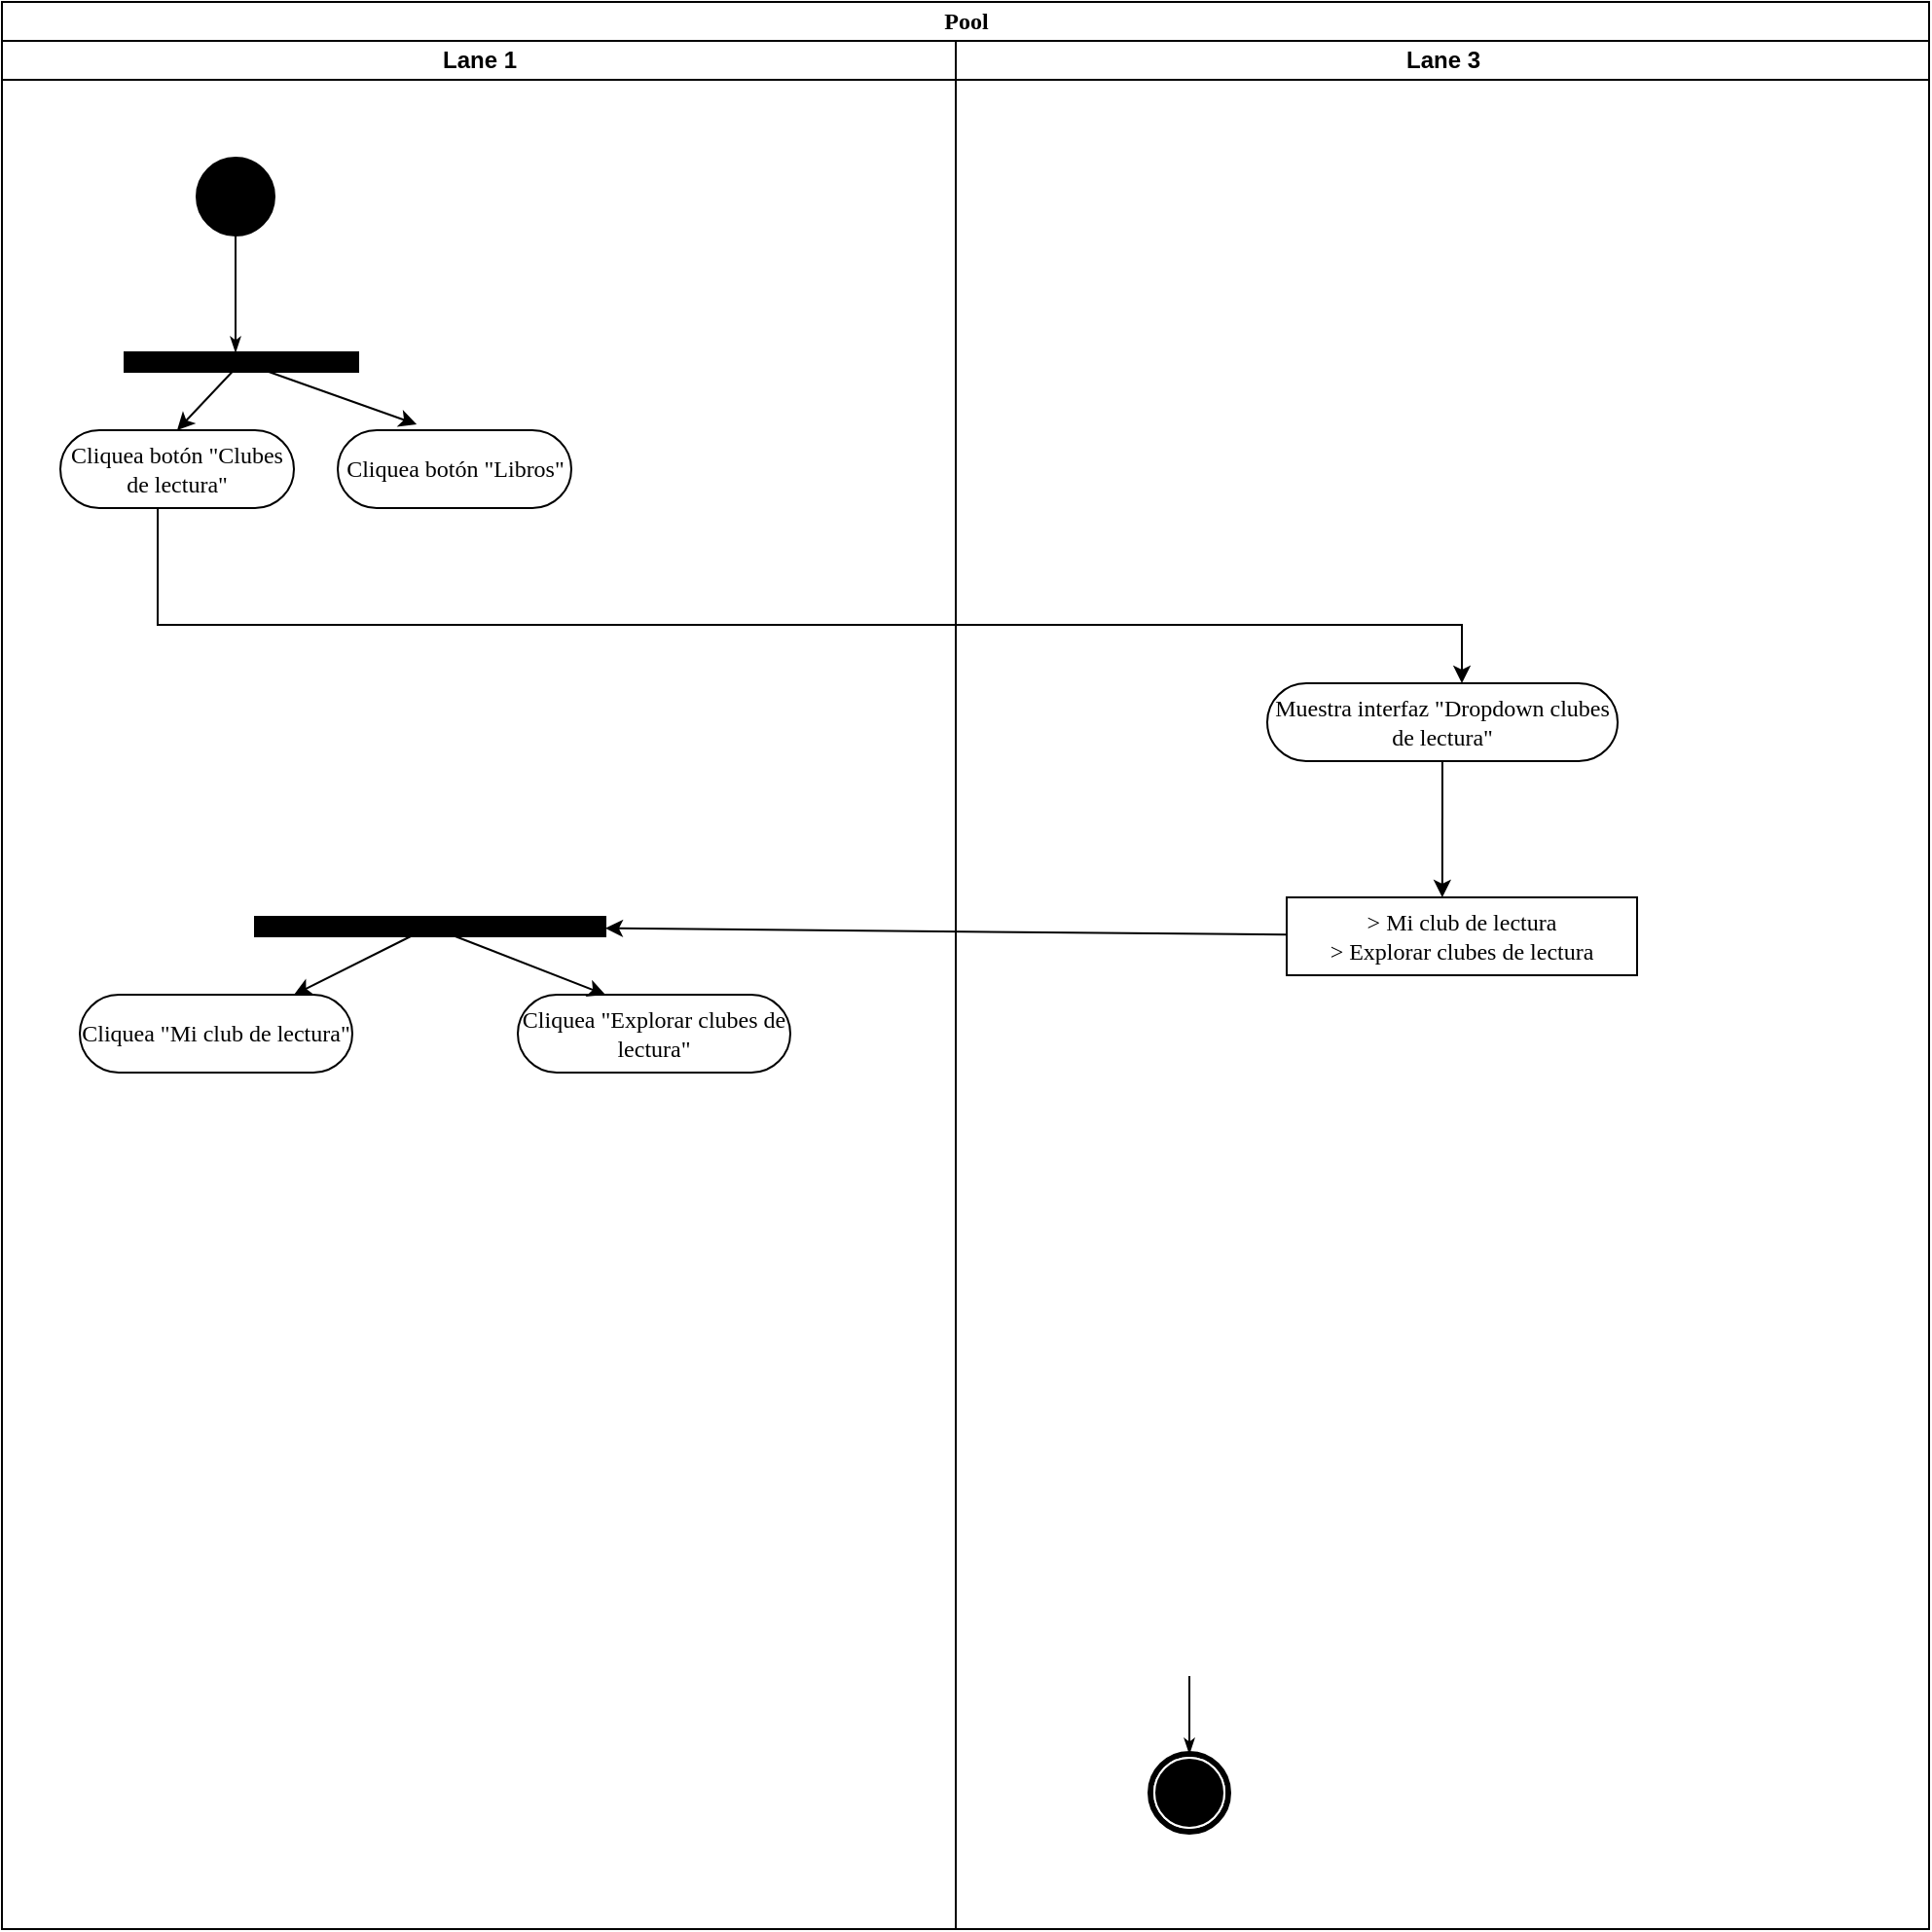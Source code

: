 <mxfile version="12.1.9" type="github" pages="1">
  <diagram name="Page-1" id="0783ab3e-0a74-02c8-0abd-f7b4e66b4bec">
    <mxGraphModel dx="1024" dy="561" grid="1" gridSize="10" guides="1" tooltips="1" connect="1" arrows="1" fold="1" page="1" pageScale="1" pageWidth="850" pageHeight="1100" background="#ffffff" math="0" shadow="0">
      <root>
        <mxCell id="0"/>
        <mxCell id="1" parent="0"/>
        <mxCell id="1c1d494c118603dd-1" value="Pool" style="swimlane;html=1;childLayout=stackLayout;startSize=20;rounded=0;shadow=0;comic=0;labelBackgroundColor=none;strokeColor=#000000;strokeWidth=1;fillColor=#ffffff;fontFamily=Verdana;fontSize=12;fontColor=#000000;align=center;" parent="1" vertex="1">
          <mxGeometry x="40" y="20" width="990" height="990" as="geometry"/>
        </mxCell>
        <mxCell id="n3SkGMCZbg7LG-9alkwq-2" value="" style="edgeStyle=orthogonalEdgeStyle;rounded=0;orthogonalLoop=1;jettySize=auto;html=1;exitX=0.417;exitY=1;exitDx=0;exitDy=0;exitPerimeter=0;" edge="1" parent="1c1d494c118603dd-1" source="n3SkGMCZbg7LG-9alkwq-7" target="n3SkGMCZbg7LG-9alkwq-1">
          <mxGeometry relative="1" as="geometry">
            <mxPoint x="80" y="200" as="sourcePoint"/>
            <Array as="points">
              <mxPoint x="80" y="320"/>
              <mxPoint x="750" y="320"/>
            </Array>
          </mxGeometry>
        </mxCell>
        <mxCell id="1c1d494c118603dd-2" value="Lane 1" style="swimlane;html=1;startSize=20;" parent="1c1d494c118603dd-1" vertex="1">
          <mxGeometry y="20" width="490" height="970" as="geometry"/>
        </mxCell>
        <mxCell id="60571a20871a0731-4" value="" style="ellipse;whiteSpace=wrap;html=1;rounded=0;shadow=0;comic=0;labelBackgroundColor=none;strokeColor=#000000;strokeWidth=1;fillColor=#000000;fontFamily=Verdana;fontSize=12;fontColor=#000000;align=center;" parent="1c1d494c118603dd-2" vertex="1">
          <mxGeometry x="100" y="60" width="40" height="40" as="geometry"/>
        </mxCell>
        <mxCell id="1c1d494c118603dd-27" style="edgeStyle=orthogonalEdgeStyle;rounded=0;html=1;labelBackgroundColor=none;startArrow=none;startFill=0;startSize=5;endArrow=classicThin;endFill=1;endSize=5;jettySize=auto;orthogonalLoop=1;strokeColor=#000000;strokeWidth=1;fontFamily=Verdana;fontSize=12;fontColor=#000000;" parent="1c1d494c118603dd-2" source="60571a20871a0731-4" edge="1">
          <mxGeometry relative="1" as="geometry">
            <mxPoint x="120" y="160" as="targetPoint"/>
          </mxGeometry>
        </mxCell>
        <mxCell id="n3SkGMCZbg7LG-9alkwq-5" value="" style="rounded=0;whiteSpace=wrap;html=1;fillColor=#000000;" vertex="1" parent="1c1d494c118603dd-2">
          <mxGeometry x="63" y="160" width="120" height="10" as="geometry"/>
        </mxCell>
        <mxCell id="n3SkGMCZbg7LG-9alkwq-7" value="Cliquea botón &quot;Clubes de lectura&quot;" style="rounded=1;whiteSpace=wrap;html=1;shadow=0;comic=0;labelBackgroundColor=none;strokeColor=#000000;strokeWidth=1;fillColor=#ffffff;fontFamily=Verdana;fontSize=12;fontColor=#000000;align=center;arcSize=50;" vertex="1" parent="1c1d494c118603dd-2">
          <mxGeometry x="30" y="200" width="120" height="40" as="geometry"/>
        </mxCell>
        <mxCell id="n3SkGMCZbg7LG-9alkwq-10" value="Cliquea botón &quot;Libros&quot;" style="rounded=1;whiteSpace=wrap;html=1;shadow=0;comic=0;labelBackgroundColor=none;strokeColor=#000000;strokeWidth=1;fillColor=#ffffff;fontFamily=Verdana;fontSize=12;fontColor=#000000;align=center;arcSize=50;" vertex="1" parent="1c1d494c118603dd-2">
          <mxGeometry x="172.5" y="200" width="120" height="40" as="geometry"/>
        </mxCell>
        <mxCell id="n3SkGMCZbg7LG-9alkwq-8" style="edgeStyle=none;rounded=0;orthogonalLoop=1;jettySize=auto;html=1;entryX=0.338;entryY=-0.075;entryDx=0;entryDy=0;entryPerimeter=0;" edge="1" parent="1c1d494c118603dd-2" source="n3SkGMCZbg7LG-9alkwq-5" target="n3SkGMCZbg7LG-9alkwq-10">
          <mxGeometry relative="1" as="geometry">
            <mxPoint x="200" y="200" as="targetPoint"/>
          </mxGeometry>
        </mxCell>
        <mxCell id="n3SkGMCZbg7LG-9alkwq-12" value="" style="rounded=0;whiteSpace=wrap;html=1;shadow=0;comic=0;labelBackgroundColor=none;strokeColor=#000000;strokeWidth=1;fillColor=#000000;fontFamily=Verdana;fontSize=12;fontColor=#000000;align=center;arcSize=50;" vertex="1" parent="1c1d494c118603dd-2">
          <mxGeometry x="130" y="450" width="180" height="10" as="geometry"/>
        </mxCell>
        <mxCell id="n3SkGMCZbg7LG-9alkwq-15" value="Cliquea &quot;Mi club de lectura&quot;" style="rounded=1;whiteSpace=wrap;html=1;shadow=0;comic=0;labelBackgroundColor=none;strokeColor=#000000;strokeWidth=1;fillColor=#ffffff;fontFamily=Verdana;fontSize=12;fontColor=#000000;align=center;arcSize=50;" vertex="1" parent="1c1d494c118603dd-2">
          <mxGeometry x="40" y="490" width="140" height="40" as="geometry"/>
        </mxCell>
        <mxCell id="n3SkGMCZbg7LG-9alkwq-17" value="Cliquea &quot;Explorar clubes de lectura&quot;" style="rounded=1;whiteSpace=wrap;html=1;shadow=0;comic=0;labelBackgroundColor=none;strokeColor=#000000;strokeWidth=1;fillColor=#ffffff;fontFamily=Verdana;fontSize=12;fontColor=#000000;align=center;arcSize=50;" vertex="1" parent="1c1d494c118603dd-2">
          <mxGeometry x="265" y="490" width="140" height="40" as="geometry"/>
        </mxCell>
        <mxCell id="1c1d494c118603dd-4" value="Lane 3" style="swimlane;html=1;startSize=20;" parent="1c1d494c118603dd-1" vertex="1">
          <mxGeometry x="490" y="20" width="500" height="970" as="geometry"/>
        </mxCell>
        <mxCell id="1c1d494c118603dd-45" style="edgeStyle=none;rounded=0;html=1;labelBackgroundColor=none;startArrow=none;startFill=0;startSize=5;endArrow=classicThin;endFill=1;endSize=5;jettySize=auto;orthogonalLoop=1;strokeColor=#000000;strokeWidth=1;fontFamily=Verdana;fontSize=12;fontColor=#000000;" parent="1c1d494c118603dd-4" target="60571a20871a0731-5" edge="1">
          <mxGeometry relative="1" as="geometry">
            <mxPoint x="120" y="840" as="sourcePoint"/>
          </mxGeometry>
        </mxCell>
        <mxCell id="60571a20871a0731-5" value="" style="shape=mxgraph.bpmn.shape;html=1;verticalLabelPosition=bottom;labelBackgroundColor=#ffffff;verticalAlign=top;perimeter=ellipsePerimeter;outline=end;symbol=terminate;rounded=0;shadow=0;comic=0;strokeColor=#000000;strokeWidth=1;fillColor=#ffffff;fontFamily=Verdana;fontSize=12;fontColor=#000000;align=center;" parent="1c1d494c118603dd-4" vertex="1">
          <mxGeometry x="100" y="880" width="40" height="40" as="geometry"/>
        </mxCell>
        <mxCell id="n3SkGMCZbg7LG-9alkwq-11" value="" style="edgeStyle=none;rounded=0;orthogonalLoop=1;jettySize=auto;html=1;entryX=0.444;entryY=0;entryDx=0;entryDy=0;entryPerimeter=0;" edge="1" parent="1c1d494c118603dd-4" source="n3SkGMCZbg7LG-9alkwq-1" target="n3SkGMCZbg7LG-9alkwq-3">
          <mxGeometry relative="1" as="geometry"/>
        </mxCell>
        <mxCell id="n3SkGMCZbg7LG-9alkwq-1" value="Muestra interfaz &quot;Dropdown clubes de lectura&quot;" style="rounded=1;whiteSpace=wrap;html=1;shadow=0;comic=0;labelBackgroundColor=none;strokeColor=#000000;strokeWidth=1;fillColor=#ffffff;fontFamily=Verdana;fontSize=12;fontColor=#000000;align=center;arcSize=50;" vertex="1" parent="1c1d494c118603dd-4">
          <mxGeometry x="160" y="330" width="180" height="40" as="geometry"/>
        </mxCell>
        <mxCell id="n3SkGMCZbg7LG-9alkwq-3" value="&lt;div&gt;&amp;gt; Mi club de lectura&lt;/div&gt;&lt;div&gt;&amp;gt; Explorar clubes de lectura&lt;br&gt;&lt;/div&gt;" style="rounded=0;whiteSpace=wrap;html=1;shadow=0;comic=0;labelBackgroundColor=none;strokeColor=#000000;strokeWidth=1;fillColor=#ffffff;fontFamily=Verdana;fontSize=12;fontColor=#000000;align=center;arcSize=50;" vertex="1" parent="1c1d494c118603dd-4">
          <mxGeometry x="170" y="440" width="180" height="40" as="geometry"/>
        </mxCell>
        <mxCell id="n3SkGMCZbg7LG-9alkwq-13" value="" style="edgeStyle=none;rounded=0;orthogonalLoop=1;jettySize=auto;html=1;" edge="1" parent="1c1d494c118603dd-1" source="n3SkGMCZbg7LG-9alkwq-3" target="n3SkGMCZbg7LG-9alkwq-12">
          <mxGeometry relative="1" as="geometry"/>
        </mxCell>
        <mxCell id="n3SkGMCZbg7LG-9alkwq-6" style="rounded=0;orthogonalLoop=1;jettySize=auto;html=1;" edge="1" parent="1" source="n3SkGMCZbg7LG-9alkwq-5">
          <mxGeometry relative="1" as="geometry">
            <mxPoint x="130" y="240" as="targetPoint"/>
          </mxGeometry>
        </mxCell>
        <mxCell id="n3SkGMCZbg7LG-9alkwq-14" style="edgeStyle=none;rounded=0;orthogonalLoop=1;jettySize=auto;html=1;" edge="1" parent="1" source="n3SkGMCZbg7LG-9alkwq-12">
          <mxGeometry relative="1" as="geometry">
            <mxPoint x="190" y="530" as="targetPoint"/>
          </mxGeometry>
        </mxCell>
        <mxCell id="n3SkGMCZbg7LG-9alkwq-16" style="edgeStyle=none;rounded=0;orthogonalLoop=1;jettySize=auto;html=1;" edge="1" parent="1" source="n3SkGMCZbg7LG-9alkwq-12">
          <mxGeometry relative="1" as="geometry">
            <mxPoint x="350" y="530" as="targetPoint"/>
          </mxGeometry>
        </mxCell>
      </root>
    </mxGraphModel>
  </diagram>
</mxfile>
